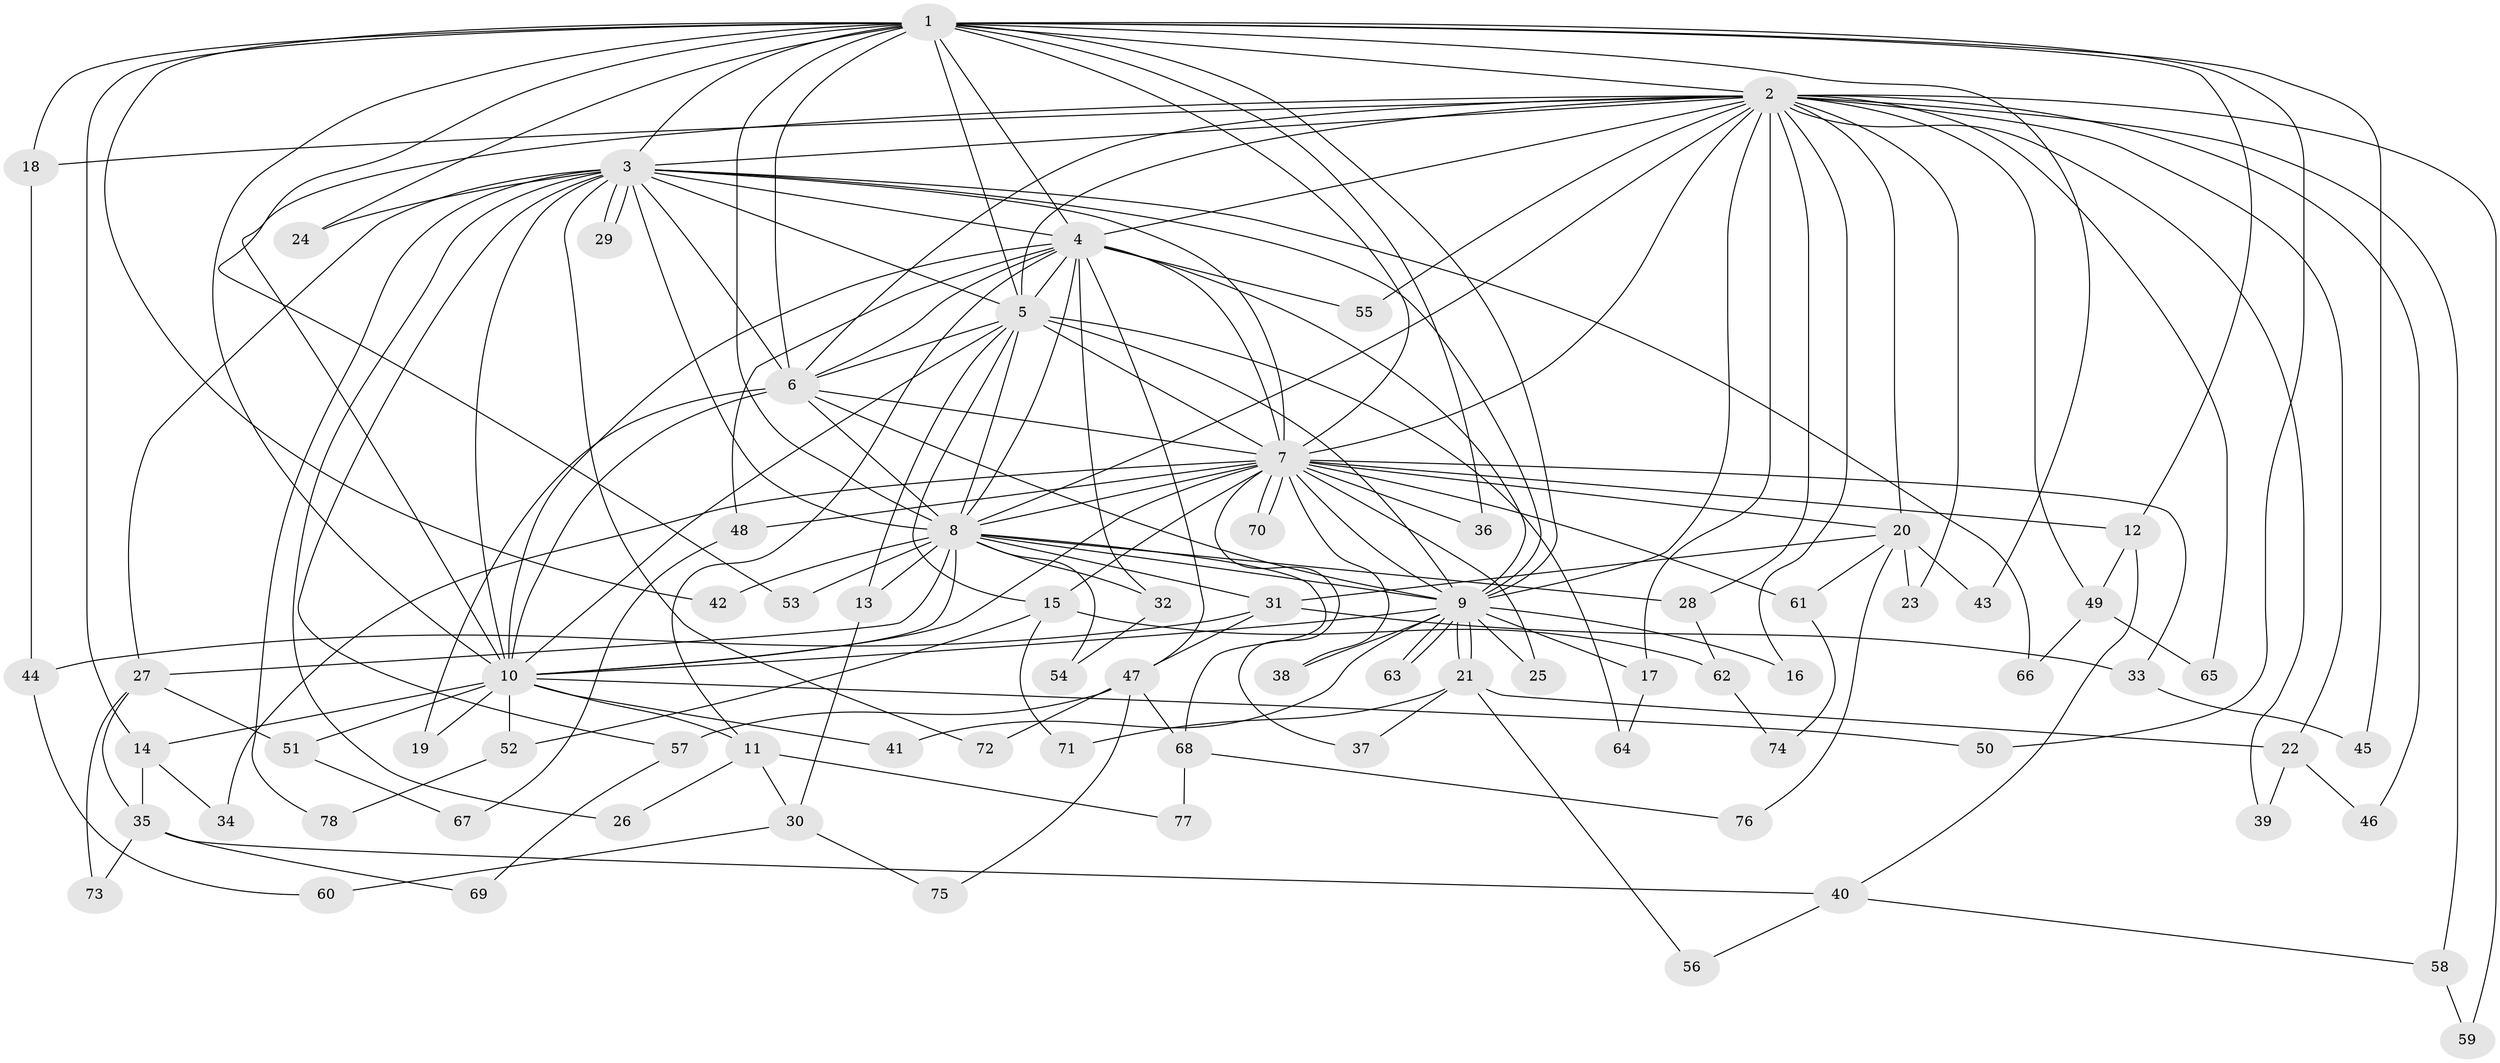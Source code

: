 // coarse degree distribution, {17: 0.017543859649122806, 19: 0.017543859649122806, 27: 0.017543859649122806, 11: 0.017543859649122806, 15: 0.017543859649122806, 16: 0.017543859649122806, 14: 0.017543859649122806, 4: 0.08771929824561403, 3: 0.21052631578947367, 5: 0.03508771929824561, 2: 0.45614035087719296, 10: 0.017543859649122806, 6: 0.017543859649122806, 1: 0.05263157894736842}
// Generated by graph-tools (version 1.1) at 2025/23/03/03/25 07:23:40]
// undirected, 78 vertices, 181 edges
graph export_dot {
graph [start="1"]
  node [color=gray90,style=filled];
  1;
  2;
  3;
  4;
  5;
  6;
  7;
  8;
  9;
  10;
  11;
  12;
  13;
  14;
  15;
  16;
  17;
  18;
  19;
  20;
  21;
  22;
  23;
  24;
  25;
  26;
  27;
  28;
  29;
  30;
  31;
  32;
  33;
  34;
  35;
  36;
  37;
  38;
  39;
  40;
  41;
  42;
  43;
  44;
  45;
  46;
  47;
  48;
  49;
  50;
  51;
  52;
  53;
  54;
  55;
  56;
  57;
  58;
  59;
  60;
  61;
  62;
  63;
  64;
  65;
  66;
  67;
  68;
  69;
  70;
  71;
  72;
  73;
  74;
  75;
  76;
  77;
  78;
  1 -- 2;
  1 -- 3;
  1 -- 4;
  1 -- 5;
  1 -- 6;
  1 -- 7;
  1 -- 8;
  1 -- 9;
  1 -- 10;
  1 -- 12;
  1 -- 14;
  1 -- 18;
  1 -- 24;
  1 -- 36;
  1 -- 42;
  1 -- 43;
  1 -- 45;
  1 -- 50;
  1 -- 53;
  2 -- 3;
  2 -- 4;
  2 -- 5;
  2 -- 6;
  2 -- 7;
  2 -- 8;
  2 -- 9;
  2 -- 10;
  2 -- 16;
  2 -- 17;
  2 -- 18;
  2 -- 20;
  2 -- 22;
  2 -- 23;
  2 -- 28;
  2 -- 39;
  2 -- 46;
  2 -- 49;
  2 -- 55;
  2 -- 58;
  2 -- 59;
  2 -- 65;
  3 -- 4;
  3 -- 5;
  3 -- 6;
  3 -- 7;
  3 -- 8;
  3 -- 9;
  3 -- 10;
  3 -- 24;
  3 -- 26;
  3 -- 27;
  3 -- 29;
  3 -- 29;
  3 -- 57;
  3 -- 66;
  3 -- 72;
  3 -- 78;
  4 -- 5;
  4 -- 6;
  4 -- 7;
  4 -- 8;
  4 -- 9;
  4 -- 10;
  4 -- 11;
  4 -- 32;
  4 -- 47;
  4 -- 48;
  4 -- 55;
  5 -- 6;
  5 -- 7;
  5 -- 8;
  5 -- 9;
  5 -- 10;
  5 -- 13;
  5 -- 15;
  5 -- 64;
  6 -- 7;
  6 -- 8;
  6 -- 9;
  6 -- 10;
  6 -- 19;
  7 -- 8;
  7 -- 9;
  7 -- 10;
  7 -- 12;
  7 -- 15;
  7 -- 20;
  7 -- 25;
  7 -- 33;
  7 -- 34;
  7 -- 36;
  7 -- 37;
  7 -- 38;
  7 -- 48;
  7 -- 61;
  7 -- 70;
  7 -- 70;
  8 -- 9;
  8 -- 10;
  8 -- 13;
  8 -- 27;
  8 -- 28;
  8 -- 31;
  8 -- 32;
  8 -- 42;
  8 -- 53;
  8 -- 54;
  8 -- 68;
  9 -- 10;
  9 -- 16;
  9 -- 17;
  9 -- 21;
  9 -- 21;
  9 -- 25;
  9 -- 38;
  9 -- 41;
  9 -- 63;
  9 -- 63;
  10 -- 11;
  10 -- 14;
  10 -- 19;
  10 -- 41;
  10 -- 50;
  10 -- 51;
  10 -- 52;
  11 -- 26;
  11 -- 30;
  11 -- 77;
  12 -- 40;
  12 -- 49;
  13 -- 30;
  14 -- 34;
  14 -- 35;
  15 -- 52;
  15 -- 62;
  15 -- 71;
  17 -- 64;
  18 -- 44;
  20 -- 23;
  20 -- 31;
  20 -- 43;
  20 -- 61;
  20 -- 76;
  21 -- 22;
  21 -- 37;
  21 -- 56;
  21 -- 71;
  22 -- 39;
  22 -- 46;
  27 -- 35;
  27 -- 51;
  27 -- 73;
  28 -- 62;
  30 -- 60;
  30 -- 75;
  31 -- 33;
  31 -- 44;
  31 -- 47;
  32 -- 54;
  33 -- 45;
  35 -- 40;
  35 -- 69;
  35 -- 73;
  40 -- 56;
  40 -- 58;
  44 -- 60;
  47 -- 57;
  47 -- 68;
  47 -- 72;
  47 -- 75;
  48 -- 67;
  49 -- 65;
  49 -- 66;
  51 -- 67;
  52 -- 78;
  57 -- 69;
  58 -- 59;
  61 -- 74;
  62 -- 74;
  68 -- 76;
  68 -- 77;
}

